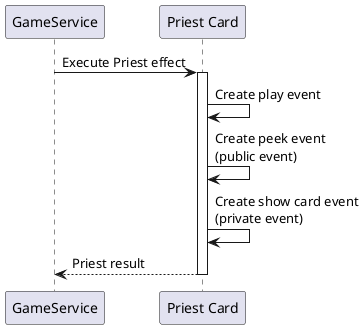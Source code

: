 @startuml PriestCardPlay

participant "GameService" as GameSvc
participant "Priest Card" as Priest

GameSvc -> Priest: Execute Priest effect
activate Priest
Priest -> Priest: Create play event
Priest -> Priest: Create peek event\n(public event)
Priest -> Priest: Create show card event\n(private event)
Priest --> GameSvc: Priest result
deactivate Priest

@enduml 